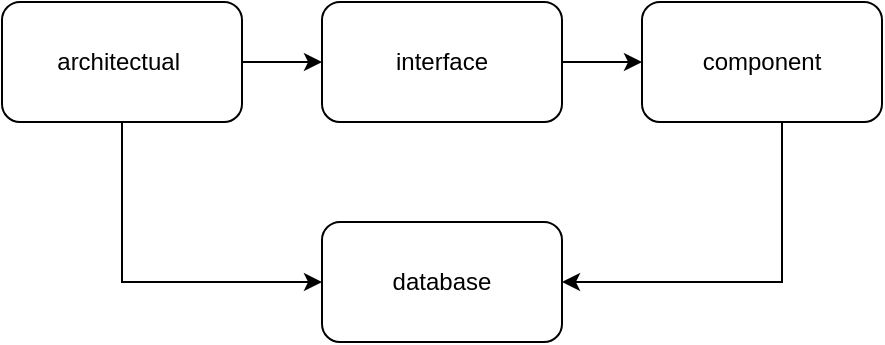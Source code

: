 <mxfile version="15.7.3" type="device"><diagram id="V904qS_nlG9Braz71DOo" name="Page-1"><mxGraphModel dx="981" dy="597" grid="1" gridSize="10" guides="1" tooltips="1" connect="1" arrows="1" fold="1" page="1" pageScale="1" pageWidth="827" pageHeight="1169" math="0" shadow="0"><root><mxCell id="0"/><mxCell id="1" parent="0"/><mxCell id="ebzt9geKd2Oi-ANUri1B-7" value="" style="edgeStyle=orthogonalEdgeStyle;rounded=0;orthogonalLoop=1;jettySize=auto;html=1;" edge="1" parent="1" source="ebzt9geKd2Oi-ANUri1B-2" target="ebzt9geKd2Oi-ANUri1B-3"><mxGeometry relative="1" as="geometry"/></mxCell><mxCell id="ebzt9geKd2Oi-ANUri1B-2" value="interface" style="rounded=1;whiteSpace=wrap;html=1;" vertex="1" parent="1"><mxGeometry x="360" y="360" width="120" height="60" as="geometry"/></mxCell><mxCell id="ebzt9geKd2Oi-ANUri1B-10" style="edgeStyle=orthogonalEdgeStyle;rounded=0;orthogonalLoop=1;jettySize=auto;html=1;entryX=1;entryY=0.5;entryDx=0;entryDy=0;" edge="1" parent="1" source="ebzt9geKd2Oi-ANUri1B-3" target="ebzt9geKd2Oi-ANUri1B-5"><mxGeometry relative="1" as="geometry"><Array as="points"><mxPoint x="590" y="500"/></Array></mxGeometry></mxCell><mxCell id="ebzt9geKd2Oi-ANUri1B-3" value="component" style="rounded=1;whiteSpace=wrap;html=1;" vertex="1" parent="1"><mxGeometry x="520" y="360" width="120" height="60" as="geometry"/></mxCell><mxCell id="ebzt9geKd2Oi-ANUri1B-6" value="" style="edgeStyle=orthogonalEdgeStyle;rounded=0;orthogonalLoop=1;jettySize=auto;html=1;" edge="1" parent="1" source="ebzt9geKd2Oi-ANUri1B-4" target="ebzt9geKd2Oi-ANUri1B-2"><mxGeometry relative="1" as="geometry"/></mxCell><mxCell id="ebzt9geKd2Oi-ANUri1B-9" style="edgeStyle=orthogonalEdgeStyle;rounded=0;orthogonalLoop=1;jettySize=auto;html=1;entryX=0;entryY=0.5;entryDx=0;entryDy=0;" edge="1" parent="1" source="ebzt9geKd2Oi-ANUri1B-4" target="ebzt9geKd2Oi-ANUri1B-5"><mxGeometry relative="1" as="geometry"><Array as="points"><mxPoint x="260" y="500"/></Array></mxGeometry></mxCell><mxCell id="ebzt9geKd2Oi-ANUri1B-4" value="architectual&amp;nbsp;" style="rounded=1;whiteSpace=wrap;html=1;" vertex="1" parent="1"><mxGeometry x="200" y="360" width="120" height="60" as="geometry"/></mxCell><mxCell id="ebzt9geKd2Oi-ANUri1B-5" value="database" style="rounded=1;whiteSpace=wrap;html=1;" vertex="1" parent="1"><mxGeometry x="360" y="470" width="120" height="60" as="geometry"/></mxCell></root></mxGraphModel></diagram></mxfile>